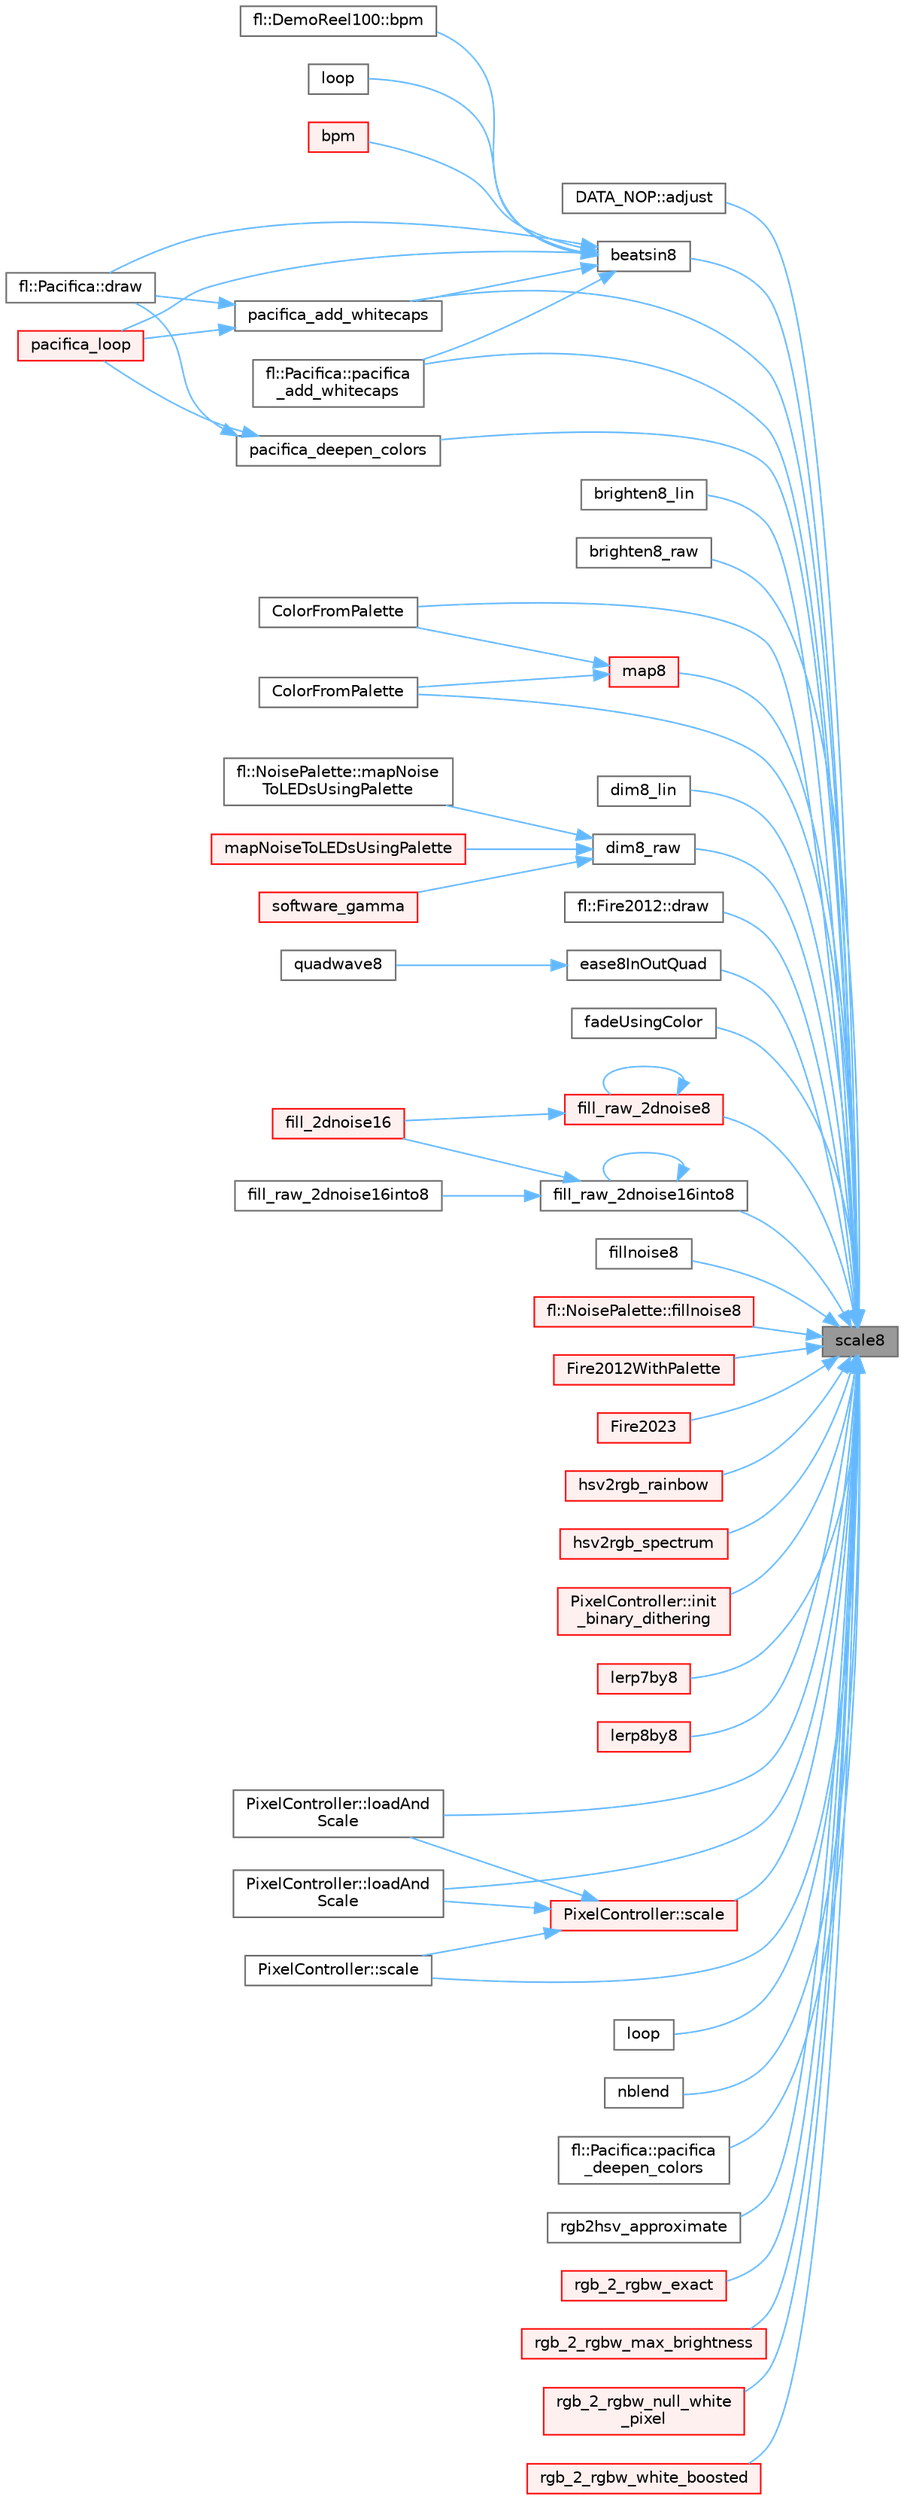 digraph "scale8"
{
 // LATEX_PDF_SIZE
  bgcolor="transparent";
  edge [fontname=Helvetica,fontsize=10,labelfontname=Helvetica,labelfontsize=10];
  node [fontname=Helvetica,fontsize=10,shape=box,height=0.2,width=0.4];
  rankdir="RL";
  Node1 [id="Node000001",label="scale8",height=0.2,width=0.4,color="gray40", fillcolor="grey60", style="filled", fontcolor="black",tooltip="Scale one byte by a second one, which is treated as the numerator of a fraction whose denominator is ..."];
  Node1 -> Node2 [id="edge1_Node000001_Node000002",dir="back",color="steelblue1",style="solid",tooltip=" "];
  Node2 [id="Node000002",label="DATA_NOP::adjust",height=0.2,width=0.4,color="grey40", fillcolor="white", style="filled",URL="$d8/d0d/class_d_a_t_a___n_o_p_a1b1d7c26545a8da0cad78828709d96e3.html#a1b1d7c26545a8da0cad78828709d96e3",tooltip="Hook called to adjust a byte of data before writing it to the output."];
  Node1 -> Node3 [id="edge2_Node000001_Node000003",dir="back",color="steelblue1",style="solid",tooltip=" "];
  Node3 [id="Node000003",label="beatsin8",height=0.2,width=0.4,color="grey40", fillcolor="white", style="filled",URL="$d6/d6c/group___beat_generators_gaecd7cbfc2640407cabf75afcc7d9ddf4.html#gaecd7cbfc2640407cabf75afcc7d9ddf4",tooltip="Generates an 8-bit sine wave at a given BPM that oscillates within a given range."];
  Node3 -> Node4 [id="edge3_Node000003_Node000004",dir="back",color="steelblue1",style="solid",tooltip=" "];
  Node4 [id="Node000004",label="bpm",height=0.2,width=0.4,color="red", fillcolor="#FFF0F0", style="filled",URL="$d5/d25/_demo_reel100_8ino_a4875f6d9a2b0f08d3cf221974234121b.html#a4875f6d9a2b0f08d3cf221974234121b",tooltip=" "];
  Node3 -> Node7 [id="edge4_Node000003_Node000007",dir="back",color="steelblue1",style="solid",tooltip=" "];
  Node7 [id="Node000007",label="fl::DemoReel100::bpm",height=0.2,width=0.4,color="grey40", fillcolor="white", style="filled",URL="$d1/d60/classfl_1_1_demo_reel100_a72cc7eea48cf0be16b34fee7d4da64f4.html#a72cc7eea48cf0be16b34fee7d4da64f4",tooltip=" "];
  Node3 -> Node8 [id="edge5_Node000003_Node000008",dir="back",color="steelblue1",style="solid",tooltip=" "];
  Node8 [id="Node000008",label="fl::Pacifica::draw",height=0.2,width=0.4,color="grey40", fillcolor="white", style="filled",URL="$d2/db2/classfl_1_1_pacifica_a264d0c1db5db60028b6fab87af13d700.html#a264d0c1db5db60028b6fab87af13d700",tooltip=" "];
  Node3 -> Node9 [id="edge6_Node000003_Node000009",dir="back",color="steelblue1",style="solid",tooltip=" "];
  Node9 [id="Node000009",label="loop",height=0.2,width=0.4,color="grey40", fillcolor="white", style="filled",URL="$dd/d61/_fx_water_8ino_afe461d27b9c48d5921c00d521181f12f.html#afe461d27b9c48d5921c00d521181f12f",tooltip=" "];
  Node3 -> Node10 [id="edge7_Node000003_Node000010",dir="back",color="steelblue1",style="solid",tooltip=" "];
  Node10 [id="Node000010",label="fl::Pacifica::pacifica\l_add_whitecaps",height=0.2,width=0.4,color="grey40", fillcolor="white", style="filled",URL="$d2/db2/classfl_1_1_pacifica_abbe1bbf6675103bb2857b13cad156aa4.html#abbe1bbf6675103bb2857b13cad156aa4",tooltip=" "];
  Node3 -> Node11 [id="edge8_Node000003_Node000011",dir="back",color="steelblue1",style="solid",tooltip=" "];
  Node11 [id="Node000011",label="pacifica_add_whitecaps",height=0.2,width=0.4,color="grey40", fillcolor="white", style="filled",URL="$dc/d25/_pacifica_8ino_a638fb6ae6610fed66077161e7e044f26.html#a638fb6ae6610fed66077161e7e044f26",tooltip=" "];
  Node11 -> Node8 [id="edge9_Node000011_Node000008",dir="back",color="steelblue1",style="solid",tooltip=" "];
  Node11 -> Node12 [id="edge10_Node000011_Node000012",dir="back",color="steelblue1",style="solid",tooltip=" "];
  Node12 [id="Node000012",label="pacifica_loop",height=0.2,width=0.4,color="red", fillcolor="#FFF0F0", style="filled",URL="$dc/d25/_pacifica_8ino_a158d427a947ef0a715c7ffd916346acc.html#a158d427a947ef0a715c7ffd916346acc",tooltip=" "];
  Node3 -> Node12 [id="edge11_Node000003_Node000012",dir="back",color="steelblue1",style="solid",tooltip=" "];
  Node1 -> Node14 [id="edge12_Node000001_Node000014",dir="back",color="steelblue1",style="solid",tooltip=" "];
  Node14 [id="Node000014",label="brighten8_lin",height=0.2,width=0.4,color="grey40", fillcolor="white", style="filled",URL="$dc/d3e/group___dimming_ga094bda002b416c66e57521fc93878830.html#ga094bda002b416c66e57521fc93878830",tooltip="Brighten a value (inverse of dim8_lin())"];
  Node1 -> Node15 [id="edge13_Node000001_Node000015",dir="back",color="steelblue1",style="solid",tooltip=" "];
  Node15 [id="Node000015",label="brighten8_raw",height=0.2,width=0.4,color="grey40", fillcolor="white", style="filled",URL="$dc/d3e/group___dimming_gae8e36472a70f3016595048532d6c3a2d.html#gae8e36472a70f3016595048532d6c3a2d",tooltip="Brighten a value (inverse of dim8_raw())"];
  Node1 -> Node16 [id="edge14_Node000001_Node000016",dir="back",color="steelblue1",style="solid",tooltip=" "];
  Node16 [id="Node000016",label="ColorFromPalette",height=0.2,width=0.4,color="grey40", fillcolor="white", style="filled",URL="$d2/d73/group___palette_colors_gafdfc20fbf9b8e4b71e010a654ec27891.html#gafdfc20fbf9b8e4b71e010a654ec27891",tooltip="Get a color from a palette."];
  Node1 -> Node17 [id="edge15_Node000001_Node000017",dir="back",color="steelblue1",style="solid",tooltip=" "];
  Node17 [id="Node000017",label="ColorFromPalette",height=0.2,width=0.4,color="grey40", fillcolor="white", style="filled",URL="$d2/d73/group___palette_colors_ga1684ed7eb860c68a915d03e94250e58a.html#ga1684ed7eb860c68a915d03e94250e58a",tooltip="Get a color from a palette."];
  Node1 -> Node18 [id="edge16_Node000001_Node000018",dir="back",color="steelblue1",style="solid",tooltip=" "];
  Node18 [id="Node000018",label="dim8_lin",height=0.2,width=0.4,color="grey40", fillcolor="white", style="filled",URL="$dc/d3e/group___dimming_ga3f94d2455e0aa92133f77af8747b5914.html#ga3f94d2455e0aa92133f77af8747b5914",tooltip="Linear version of the dimming function that halves for values < 128."];
  Node1 -> Node19 [id="edge17_Node000001_Node000019",dir="back",color="steelblue1",style="solid",tooltip=" "];
  Node19 [id="Node000019",label="dim8_raw",height=0.2,width=0.4,color="grey40", fillcolor="white", style="filled",URL="$dc/d3e/group___dimming_gae51352a3522bb8eae5e17dbee97aa1aa.html#gae51352a3522bb8eae5e17dbee97aa1aa",tooltip="Adjust a scaling value for dimming."];
  Node19 -> Node20 [id="edge18_Node000019_Node000020",dir="back",color="steelblue1",style="solid",tooltip=" "];
  Node20 [id="Node000020",label="fl::NoisePalette::mapNoise\lToLEDsUsingPalette",height=0.2,width=0.4,color="grey40", fillcolor="white", style="filled",URL="$d9/d41/classfl_1_1_noise_palette_a546f14f524f7a1b965c872ddad7be8a4.html#a546f14f524f7a1b965c872ddad7be8a4",tooltip=" "];
  Node19 -> Node21 [id="edge19_Node000019_Node000021",dir="back",color="steelblue1",style="solid",tooltip=" "];
  Node21 [id="Node000021",label="mapNoiseToLEDsUsingPalette",height=0.2,width=0.4,color="red", fillcolor="#FFF0F0", style="filled",URL="$da/dda/_noise_plus_palette_8ino_a280e07fce1769d79d75e63ce6236a918.html#a280e07fce1769d79d75e63ce6236a918",tooltip=" "];
  Node19 -> Node24 [id="edge20_Node000019_Node000024",dir="back",color="steelblue1",style="solid",tooltip=" "];
  Node24 [id="Node000024",label="software_gamma",height=0.2,width=0.4,color="red", fillcolor="#FFF0F0", style="filled",URL="$d1/d75/_apa102_h_d_8ino_a3846c2e5efbf9845a845f01ec7af35ff.html#a3846c2e5efbf9845a845f01ec7af35ff",tooltip=" "];
  Node1 -> Node26 [id="edge21_Node000001_Node000026",dir="back",color="steelblue1",style="solid",tooltip=" "];
  Node26 [id="Node000026",label="fl::Fire2012::draw",height=0.2,width=0.4,color="grey40", fillcolor="white", style="filled",URL="$d5/d9b/classfl_1_1_fire2012_a39d20a6dc4f3a771b8b12696db9c4a15.html#a39d20a6dc4f3a771b8b12696db9c4a15",tooltip=" "];
  Node1 -> Node27 [id="edge22_Node000001_Node000027",dir="back",color="steelblue1",style="solid",tooltip=" "];
  Node27 [id="Node000027",label="ease8InOutQuad",height=0.2,width=0.4,color="grey40", fillcolor="white", style="filled",URL="$d4/dfe/group___easing_ga381449070b2d6bfba356f87881ab28c0.html#ga381449070b2d6bfba356f87881ab28c0",tooltip="8-bit quadratic ease-in / ease-out function."];
  Node27 -> Node28 [id="edge23_Node000027_Node000028",dir="back",color="steelblue1",style="solid",tooltip=" "];
  Node28 [id="Node000028",label="quadwave8",height=0.2,width=0.4,color="grey40", fillcolor="white", style="filled",URL="$d1/d7a/group___waveform_generators_ga209d6cbdb109cc3139e7bb1e46c6228f.html#ga209d6cbdb109cc3139e7bb1e46c6228f",tooltip="Quadratic waveform generator."];
  Node1 -> Node29 [id="edge24_Node000001_Node000029",dir="back",color="steelblue1",style="solid",tooltip=" "];
  Node29 [id="Node000029",label="fadeUsingColor",height=0.2,width=0.4,color="grey40", fillcolor="white", style="filled",URL="$d3/d1c/group___color_fades_gae8c0a05b75034b4a2cae20ddc70ec15f.html#gae8c0a05b75034b4a2cae20ddc70ec15f",tooltip="Reduce the brightness of an array of pixels as thought it were seen through a transparent filter with..."];
  Node1 -> Node30 [id="edge25_Node000001_Node000030",dir="back",color="steelblue1",style="solid",tooltip=" "];
  Node30 [id="Node000030",label="fill_raw_2dnoise16into8",height=0.2,width=0.4,color="grey40", fillcolor="white", style="filled",URL="$de/da4/group___noise_fill_ga20a2ff725bc56666c206d54deb372586.html#ga20a2ff725bc56666c206d54deb372586",tooltip="Fill a 2D 8-bit buffer with noise, using inoise16()"];
  Node30 -> Node31 [id="edge26_Node000030_Node000031",dir="back",color="steelblue1",style="solid",tooltip=" "];
  Node31 [id="Node000031",label="fill_2dnoise16",height=0.2,width=0.4,color="red", fillcolor="#FFF0F0", style="filled",URL="$de/da4/group___noise_fill_ga714a0f305e385a60d81a40d1f98b53fc.html#ga714a0f305e385a60d81a40d1f98b53fc",tooltip="Fill an LED matrix with random colors, using 16-bit noise."];
  Node30 -> Node30 [id="edge27_Node000030_Node000030",dir="back",color="steelblue1",style="solid",tooltip=" "];
  Node30 -> Node33 [id="edge28_Node000030_Node000033",dir="back",color="steelblue1",style="solid",tooltip=" "];
  Node33 [id="Node000033",label="fill_raw_2dnoise16into8",height=0.2,width=0.4,color="grey40", fillcolor="white", style="filled",URL="$d6/de8/noise_8cpp_a46bde35765a7eddbd1049fe49429e94e.html#a46bde35765a7eddbd1049fe49429e94e",tooltip=" "];
  Node1 -> Node34 [id="edge29_Node000001_Node000034",dir="back",color="steelblue1",style="solid",tooltip=" "];
  Node34 [id="Node000034",label="fill_raw_2dnoise8",height=0.2,width=0.4,color="red", fillcolor="#FFF0F0", style="filled",URL="$de/da4/group___noise_fill_ga3dc6c55a3f8495a7bc6dc0124434c688.html#ga3dc6c55a3f8495a7bc6dc0124434c688",tooltip="Fill a 2D 8-bit buffer with noise, using inoise8()"];
  Node34 -> Node31 [id="edge30_Node000034_Node000031",dir="back",color="steelblue1",style="solid",tooltip=" "];
  Node34 -> Node34 [id="edge31_Node000034_Node000034",dir="back",color="steelblue1",style="solid",tooltip=" "];
  Node1 -> Node37 [id="edge32_Node000001_Node000037",dir="back",color="steelblue1",style="solid",tooltip=" "];
  Node37 [id="Node000037",label="fillnoise8",height=0.2,width=0.4,color="grey40", fillcolor="white", style="filled",URL="$da/dda/_noise_plus_palette_8ino_a695b396822bbfb2d9b29c121cf13e8f3.html#a695b396822bbfb2d9b29c121cf13e8f3",tooltip=" "];
  Node1 -> Node38 [id="edge33_Node000001_Node000038",dir="back",color="steelblue1",style="solid",tooltip=" "];
  Node38 [id="Node000038",label="fl::NoisePalette::fillnoise8",height=0.2,width=0.4,color="red", fillcolor="#FFF0F0", style="filled",URL="$d9/d41/classfl_1_1_noise_palette_a22d1820b5a78e9ccfb4123ef9161f738.html#a22d1820b5a78e9ccfb4123ef9161f738",tooltip=" "];
  Node1 -> Node39 [id="edge34_Node000001_Node000039",dir="back",color="steelblue1",style="solid",tooltip=" "];
  Node39 [id="Node000039",label="Fire2012WithPalette",height=0.2,width=0.4,color="red", fillcolor="#FFF0F0", style="filled",URL="$db/d92/_fire2012_with_palette_8ino_af5890ba18cb2066c5a24a358de991a89.html#af5890ba18cb2066c5a24a358de991a89",tooltip=" "];
  Node1 -> Node41 [id="edge35_Node000001_Node000041",dir="back",color="steelblue1",style="solid",tooltip=" "];
  Node41 [id="Node000041",label="Fire2023",height=0.2,width=0.4,color="red", fillcolor="#FFF0F0", style="filled",URL="$d8/d2c/_fire2023_8ino_abe327b12b434120ecf20ae3f46800983.html#abe327b12b434120ecf20ae3f46800983",tooltip=" "];
  Node1 -> Node43 [id="edge36_Node000001_Node000043",dir="back",color="steelblue1",style="solid",tooltip=" "];
  Node43 [id="Node000043",label="hsv2rgb_rainbow",height=0.2,width=0.4,color="red", fillcolor="#FFF0F0", style="filled",URL="$df/d9d/hsv2rgb_8cpp_a06ee0f21e1bf430ea547244f6ed4add8.html#a06ee0f21e1bf430ea547244f6ed4add8",tooltip=" "];
  Node1 -> Node45 [id="edge37_Node000001_Node000045",dir="back",color="steelblue1",style="solid",tooltip=" "];
  Node45 [id="Node000045",label="hsv2rgb_spectrum",height=0.2,width=0.4,color="red", fillcolor="#FFF0F0", style="filled",URL="$dd/dc7/group___h_s_v2_r_g_b_ga704160ddb9173c3420a3dbfb44674440.html#ga704160ddb9173c3420a3dbfb44674440",tooltip="Convert an HSV value to RGB using a mathematically straight spectrum."];
  Node1 -> Node48 [id="edge38_Node000001_Node000048",dir="back",color="steelblue1",style="solid",tooltip=" "];
  Node48 [id="Node000048",label="PixelController::init\l_binary_dithering",height=0.2,width=0.4,color="red", fillcolor="#FFF0F0", style="filled",URL="$d0/dee/struct_pixel_controller_a2a8441da873d3a094c15c337b34d3e43.html#a2a8441da873d3a094c15c337b34d3e43",tooltip="Set up the values for binary dithering."];
  Node1 -> Node53 [id="edge39_Node000001_Node000053",dir="back",color="steelblue1",style="solid",tooltip=" "];
  Node53 [id="Node000053",label="lerp7by8",height=0.2,width=0.4,color="red", fillcolor="#FFF0F0", style="filled",URL="$d6/de8/noise_8cpp_ad89cf56a81ef482a0027a47eada176bb.html#ad89cf56a81ef482a0027a47eada176bb",tooltip=" "];
  Node1 -> Node65 [id="edge40_Node000001_Node000065",dir="back",color="steelblue1",style="solid",tooltip=" "];
  Node65 [id="Node000065",label="lerp8by8",height=0.2,width=0.4,color="red", fillcolor="#FFF0F0", style="filled",URL="$d6/d19/group___linear_interpolation_ga62ed4425400bc4140902347dc54ffb72.html#ga62ed4425400bc4140902347dc54ffb72",tooltip="Linear interpolation between two unsigned 8-bit values, with 8-bit fraction."];
  Node1 -> Node67 [id="edge41_Node000001_Node000067",dir="back",color="steelblue1",style="solid",tooltip=" "];
  Node67 [id="Node000067",label="PixelController::loadAnd\lScale",height=0.2,width=0.4,color="grey40", fillcolor="white", style="filled",URL="$d0/dee/struct_pixel_controller_a7f2b0c051d473813018715f1621ea259.html#a7f2b0c051d473813018715f1621ea259",tooltip="Loads, dithers, and scales a single byte for a given output slot and lane."];
  Node1 -> Node68 [id="edge42_Node000001_Node000068",dir="back",color="steelblue1",style="solid",tooltip=" "];
  Node68 [id="Node000068",label="PixelController::loadAnd\lScale",height=0.2,width=0.4,color="grey40", fillcolor="white", style="filled",URL="$d0/dee/struct_pixel_controller_a2096cee6b377960ef21fbda622f08994.html#a2096cee6b377960ef21fbda622f08994",tooltip="Loads and scales a single byte for a given output slot and lane."];
  Node1 -> Node69 [id="edge43_Node000001_Node000069",dir="back",color="steelblue1",style="solid",tooltip=" "];
  Node69 [id="Node000069",label="loop",height=0.2,width=0.4,color="grey40", fillcolor="white", style="filled",URL="$d1/de4/_x_y_matrix_8ino_afe461d27b9c48d5921c00d521181f12f.html#afe461d27b9c48d5921c00d521181f12f",tooltip=" "];
  Node1 -> Node70 [id="edge44_Node000001_Node000070",dir="back",color="steelblue1",style="solid",tooltip=" "];
  Node70 [id="Node000070",label="map8",height=0.2,width=0.4,color="red", fillcolor="#FFF0F0", style="filled",URL="$d6/d19/group___linear_interpolation_gaf65357c7aeca9778e5a2f80a6bac2b5d.html#gaf65357c7aeca9778e5a2f80a6bac2b5d",tooltip="Map from one full-range 8-bit value into a narrower range of 8-bit values, possibly a range of hues."];
  Node70 -> Node16 [id="edge45_Node000070_Node000016",dir="back",color="steelblue1",style="solid",tooltip=" "];
  Node70 -> Node17 [id="edge46_Node000070_Node000017",dir="back",color="steelblue1",style="solid",tooltip=" "];
  Node1 -> Node98 [id="edge47_Node000001_Node000098",dir="back",color="steelblue1",style="solid",tooltip=" "];
  Node98 [id="Node000098",label="nblend",height=0.2,width=0.4,color="grey40", fillcolor="white", style="filled",URL="$dc/db8/group___color_blends_gab18a835a14780faf17c53c64f4ba0ae6.html#gab18a835a14780faf17c53c64f4ba0ae6",tooltip="Destructively modifies one color, blending in a given fraction of an overlay color."];
  Node1 -> Node10 [id="edge48_Node000001_Node000010",dir="back",color="steelblue1",style="solid",tooltip=" "];
  Node1 -> Node11 [id="edge49_Node000001_Node000011",dir="back",color="steelblue1",style="solid",tooltip=" "];
  Node1 -> Node99 [id="edge50_Node000001_Node000099",dir="back",color="steelblue1",style="solid",tooltip=" "];
  Node99 [id="Node000099",label="fl::Pacifica::pacifica\l_deepen_colors",height=0.2,width=0.4,color="grey40", fillcolor="white", style="filled",URL="$d2/db2/classfl_1_1_pacifica_a0bb7bb44e52a51c0cff586cc882e249d.html#a0bb7bb44e52a51c0cff586cc882e249d",tooltip=" "];
  Node1 -> Node100 [id="edge51_Node000001_Node000100",dir="back",color="steelblue1",style="solid",tooltip=" "];
  Node100 [id="Node000100",label="pacifica_deepen_colors",height=0.2,width=0.4,color="grey40", fillcolor="white", style="filled",URL="$dc/d25/_pacifica_8ino_a4c00a661fc55f1df61fc874119c746df.html#a4c00a661fc55f1df61fc874119c746df",tooltip=" "];
  Node100 -> Node8 [id="edge52_Node000100_Node000008",dir="back",color="steelblue1",style="solid",tooltip=" "];
  Node100 -> Node12 [id="edge53_Node000100_Node000012",dir="back",color="steelblue1",style="solid",tooltip=" "];
  Node1 -> Node101 [id="edge54_Node000001_Node000101",dir="back",color="steelblue1",style="solid",tooltip=" "];
  Node101 [id="Node000101",label="rgb2hsv_approximate",height=0.2,width=0.4,color="grey40", fillcolor="white", style="filled",URL="$dd/dc7/group___h_s_v2_r_g_b_gab3d6aa6b1a86a5e9bb820c55c68fe4b9.html#gab3d6aa6b1a86a5e9bb820c55c68fe4b9",tooltip="Recover approximate HSV values from RGB."];
  Node1 -> Node102 [id="edge55_Node000001_Node000102",dir="back",color="steelblue1",style="solid",tooltip=" "];
  Node102 [id="Node000102",label="rgb_2_rgbw_exact",height=0.2,width=0.4,color="red", fillcolor="#FFF0F0", style="filled",URL="$d1/d8d/rgbw_8cpp_ac22f7204d0501031d2431e7b2f67c25c.html#ac22f7204d0501031d2431e7b2f67c25c",tooltip="Converts RGB to RGBW using a color transfer method from saturated color channels to white."];
  Node1 -> Node108 [id="edge56_Node000001_Node000108",dir="back",color="steelblue1",style="solid",tooltip=" "];
  Node108 [id="Node000108",label="rgb_2_rgbw_max_brightness",height=0.2,width=0.4,color="red", fillcolor="#FFF0F0", style="filled",URL="$d1/d8d/rgbw_8cpp_a07e94168baddf333cdc5673f28285aa9.html#a07e94168baddf333cdc5673f28285aa9",tooltip="The minimum brigthness of the RGB channels is used to set the W channel."];
  Node1 -> Node109 [id="edge57_Node000001_Node000109",dir="back",color="steelblue1",style="solid",tooltip=" "];
  Node109 [id="Node000109",label="rgb_2_rgbw_null_white\l_pixel",height=0.2,width=0.4,color="red", fillcolor="#FFF0F0", style="filled",URL="$d1/d8d/rgbw_8cpp_a026bfd212bc23d24cf2e8cc5a9ab5b9e.html#a026bfd212bc23d24cf2e8cc5a9ab5b9e",tooltip="Converts RGB to RGBW with the W channel set to black, always."];
  Node1 -> Node110 [id="edge58_Node000001_Node000110",dir="back",color="steelblue1",style="solid",tooltip=" "];
  Node110 [id="Node000110",label="rgb_2_rgbw_white_boosted",height=0.2,width=0.4,color="red", fillcolor="#FFF0F0", style="filled",URL="$d1/d8d/rgbw_8cpp_aa6e2b44325da0172a48b20940b6e5fdf.html#aa6e2b44325da0172a48b20940b6e5fdf",tooltip="Converts RGB to RGBW with a boosted white channel."];
  Node1 -> Node111 [id="edge59_Node000001_Node000111",dir="back",color="steelblue1",style="solid",tooltip=" "];
  Node111 [id="Node000111",label="PixelController::scale",height=0.2,width=0.4,color="grey40", fillcolor="white", style="filled",URL="$d0/dee/struct_pixel_controller_aad6f8ce8a3aa9429025e67050e312929.html#aad6f8ce8a3aa9429025e67050e312929",tooltip="Scale a value."];
  Node1 -> Node112 [id="edge60_Node000001_Node000112",dir="back",color="steelblue1",style="solid",tooltip=" "];
  Node112 [id="Node000112",label="PixelController::scale",height=0.2,width=0.4,color="red", fillcolor="#FFF0F0", style="filled",URL="$d0/dee/struct_pixel_controller_a060678fc5a4cf518e155ed3a6145b8d4.html#a060678fc5a4cf518e155ed3a6145b8d4",tooltip="Scale a value using the per-channel scale data."];
  Node112 -> Node67 [id="edge61_Node000112_Node000067",dir="back",color="steelblue1",style="solid",tooltip=" "];
  Node112 -> Node68 [id="edge62_Node000112_Node000068",dir="back",color="steelblue1",style="solid",tooltip=" "];
  Node112 -> Node111 [id="edge63_Node000112_Node000111",dir="back",color="steelblue1",style="solid",tooltip=" "];
}
